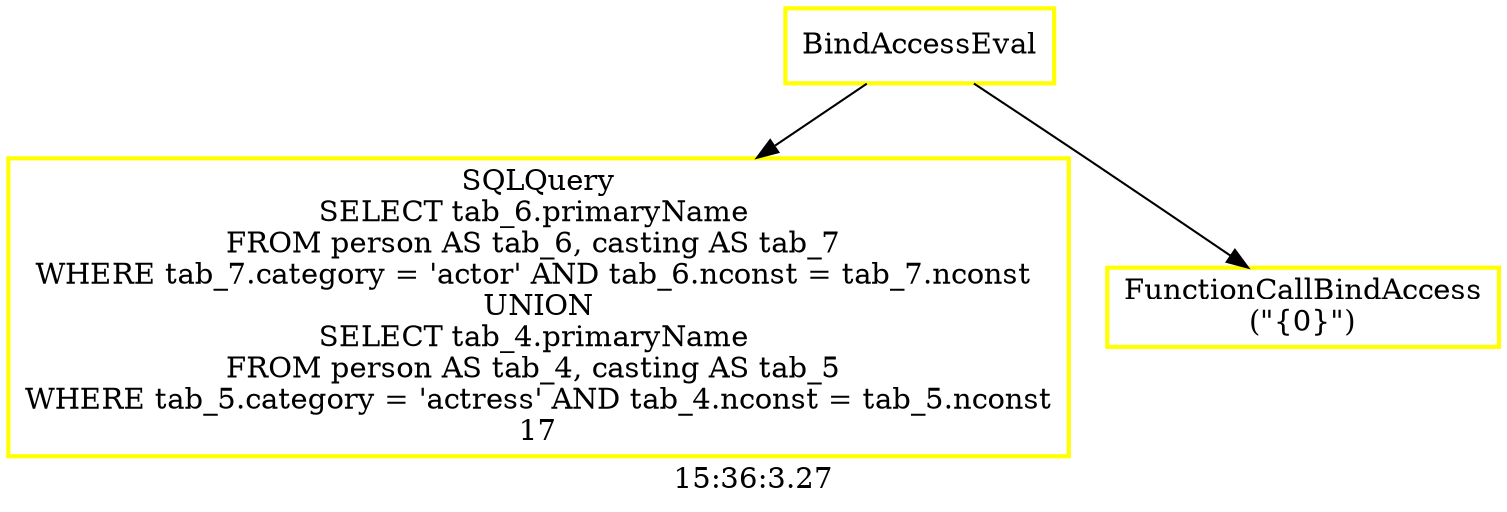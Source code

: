 digraph  g{ graph[label = "15:36:3.27"]
node [shape=rectangle, color=black, fontcolor=black, style=bold] edge [color=black] 0 [label="BindAccessEval", color = yellow] ; 
1 [label="SQLQuery
SELECT tab_6.primaryName 
FROM person AS tab_6, casting AS tab_7 
WHERE tab_7.category = 'actor' AND tab_6.nconst = tab_7.nconst 
UNION
SELECT tab_4.primaryName 
FROM person AS tab_4, casting AS tab_5 
WHERE tab_5.category = 'actress' AND tab_4.nconst = tab_5.nconst
17", color = yellow] ; 
0 -> 1 ; 
2 [label="FunctionCallBindAccess
(\"{0}\")", color = yellow] ; 
0 -> 2 ; 
}

